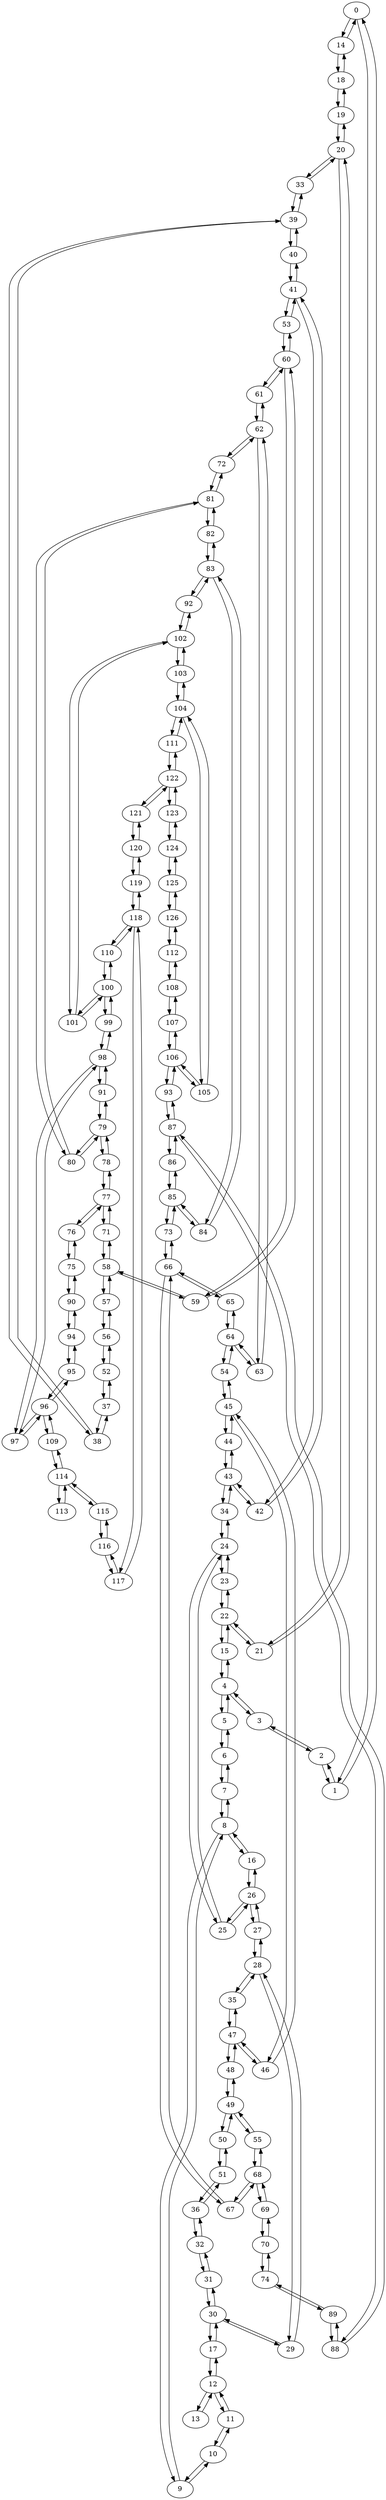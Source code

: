 strict digraph "CNOT error" {
	0 -> 14	["CNOT error"=0.00561];
	0 -> 1	["CNOT error"=0.00808];
	14 -> 0	["CNOT error"=0.00561];
	14 -> 18	["CNOT error"=0.00901];
	1 -> 0	["CNOT error"=0.00808];
	1 -> 2	["CNOT error"=0.00551];
	2 -> 1	["CNOT error"=0.00551];
	2 -> 3	["CNOT error"=0.00438];
	3 -> 2	["CNOT error"=0.00438];
	3 -> 4	["CNOT error"=0.00667];
	4 -> 3	["CNOT error"=0.00667];
	4 -> 5	["CNOT error"=0.0086];
	4 -> 15	["CNOT error"=0.00827];
	5 -> 4	["CNOT error"=0.0086];
	5 -> 6	["CNOT error"=0.00619];
	15 -> 4	["CNOT error"=0.00827];
	15 -> 22	["CNOT error"=0.01394];
	6 -> 5	["CNOT error"=0.00619];
	6 -> 7	["CNOT error"=0.01661];
	7 -> 6	["CNOT error"=0.01661];
	7 -> 8	["CNOT error"=0.01277];
	8 -> 7	["CNOT error"=0.01277];
	8 -> 9	["CNOT error"=0.02435];
	8 -> 16	["CNOT error"=0.00842];
	9 -> 8	["CNOT error"=0.02435];
	9 -> 10	["CNOT error"=0.01014];
	16 -> 8	["CNOT error"=0.00842];
	16 -> 26	["CNOT error"=0.00643];
	10 -> 9	["CNOT error"=0.01014];
	10 -> 11	["CNOT error"=0.07939];
	11 -> 10	["CNOT error"=0.07939];
	11 -> 12	["CNOT error"=0.02648];
	12 -> 11	["CNOT error"=0.02648];
	12 -> 13	["CNOT error"=0.00579];
	12 -> 17	["CNOT error"=0.01438];
	13 -> 12	["CNOT error"=0.00579];
	17 -> 12	["CNOT error"=0.01438];
	17 -> 30	["CNOT error"=0.01405];
	18 -> 14	["CNOT error"=0.00901];
	18 -> 19	["CNOT error"=0.02264];
	22 -> 15	["CNOT error"=0.01394];
	22 -> 21	["CNOT error"=0.00809];
	22 -> 23	["CNOT error"=0.02353];
	26 -> 16	["CNOT error"=0.00643];
	26 -> 25	["CNOT error"=0.00818];
	26 -> 27	["CNOT error"=0.00886];
	30 -> 17	["CNOT error"=0.01405];
	30 -> 29	["CNOT error"=0.01329];
	30 -> 31	["CNOT error"=0.0117];
	19 -> 18	["CNOT error"=0.02264];
	19 -> 20	["CNOT error"=0.01101];
	20 -> 19	["CNOT error"=0.01101];
	20 -> 21	["CNOT error"=0.01586];
	20 -> 33	["CNOT error"=0.00976];
	21 -> 22	["CNOT error"=0.00809];
	21 -> 20	["CNOT error"=0.01586];
	33 -> 20	["CNOT error"=0.00976];
	33 -> 39	["CNOT error"=0.01046];
	23 -> 22	["CNOT error"=0.02353];
	23 -> 24	["CNOT error"=0.01055];
	24 -> 23	["CNOT error"=0.01055];
	24 -> 25	["CNOT error"=0.00687];
	24 -> 34	["CNOT error"=0.0089];
	25 -> 26	["CNOT error"=0.00818];
	25 -> 24	["CNOT error"=0.00687];
	34 -> 24	["CNOT error"=0.0089];
	34 -> 43	["CNOT error"=0.00753];
	27 -> 26	["CNOT error"=0.00886];
	27 -> 28	["CNOT error"=0.00969];
	28 -> 27	["CNOT error"=0.00969];
	28 -> 35	["CNOT error"=0.01308];
	28 -> 29	["CNOT error"=0.01501];
	35 -> 28	["CNOT error"=0.01308];
	35 -> 47	["CNOT error"=0.01298];
	29 -> 30	["CNOT error"=0.01329];
	29 -> 28	["CNOT error"=0.01501];
	31 -> 30	["CNOT error"=0.0117];
	31 -> 32	["CNOT error"=0.01105];
	32 -> 31	["CNOT error"=0.01105];
	32 -> 36	["CNOT error"=0.00516];
	36 -> 32	["CNOT error"=0.00516];
	36 -> 51	["CNOT error"=0.00985];
	39 -> 33	["CNOT error"=0.01046];
	39 -> 38	["CNOT error"=0.01595];
	39 -> 40	["CNOT error"=0.01477];
	43 -> 34	["CNOT error"=0.00753];
	43 -> 42	["CNOT error"=0.00889];
	43 -> 44	["CNOT error"=0.00643];
	47 -> 35	["CNOT error"=0.01298];
	47 -> 46	["CNOT error"=0.01];
	47 -> 48	["CNOT error"=0.0131];
	51 -> 36	["CNOT error"=0.00985];
	51 -> 50	["CNOT error"=0.01168];
	37 -> 52	["CNOT error"=0.01199];
	37 -> 38	["CNOT error"=0.01579];
	52 -> 37	["CNOT error"=0.01199];
	52 -> 56	["CNOT error"=0.03118];
	38 -> 39	["CNOT error"=0.01595];
	38 -> 37	["CNOT error"=0.01579];
	40 -> 39	["CNOT error"=0.01477];
	40 -> 41	["CNOT error"=0.01534];
	41 -> 40	["CNOT error"=0.01534];
	41 -> 53	["CNOT error"=0.00569];
	41 -> 42	["CNOT error"=0.00704];
	53 -> 41	["CNOT error"=0.00569];
	53 -> 60	["CNOT error"=0.005];
	42 -> 43	["CNOT error"=0.00889];
	42 -> 41	["CNOT error"=0.00704];
	44 -> 43	["CNOT error"=0.00643];
	44 -> 45	["CNOT error"=0.00756];
	45 -> 44	["CNOT error"=0.00756];
	45 -> 46	["CNOT error"=0.00856];
	45 -> 54	["CNOT error"=0.01087];
	46 -> 47	["CNOT error"=0.01];
	46 -> 45	["CNOT error"=0.00856];
	54 -> 45	["CNOT error"=0.01087];
	54 -> 64	["CNOT error"=0.0111];
	48 -> 47	["CNOT error"=0.0131];
	48 -> 49	["CNOT error"=0.00958];
	49 -> 48	["CNOT error"=0.00958];
	49 -> 50	["CNOT error"=0.01225];
	49 -> 55	["CNOT error"=0.00859];
	50 -> 51	["CNOT error"=0.01168];
	50 -> 49	["CNOT error"=0.01225];
	55 -> 49	["CNOT error"=0.00859];
	55 -> 68	["CNOT error"=0.00792];
	56 -> 52	["CNOT error"=0.03118];
	56 -> 57	["CNOT error"=0.01981];
	60 -> 53	["CNOT error"=0.005];
	60 -> 59	["CNOT error"=0.01542];
	60 -> 61	["CNOT error"=0.01425];
	64 -> 54	["CNOT error"=0.0111];
	64 -> 63	["CNOT error"=0.01076];
	64 -> 65	["CNOT error"=0.01984];
	68 -> 55	["CNOT error"=0.00792];
	68 -> 67	["CNOT error"=0.01701];
	68 -> 69	["CNOT error"=0.00965];
	57 -> 56	["CNOT error"=0.01981];
	57 -> 58	["CNOT error"=0.0136];
	58 -> 57	["CNOT error"=0.0136];
	58 -> 71	["CNOT error"=0.01628];
	58 -> 59	["CNOT error"=0.01223];
	71 -> 58	["CNOT error"=0.01628];
	71 -> 77	["CNOT error"=0.01404];
	59 -> 60	["CNOT error"=0.01542];
	59 -> 58	["CNOT error"=0.01223];
	61 -> 60	["CNOT error"=0.01425];
	61 -> 62	["CNOT error"=0.00983];
	62 -> 61	["CNOT error"=0.00983];
	62 -> 72	["CNOT error"=0.00781];
	62 -> 63	["CNOT error"=0.00847];
	72 -> 62	["CNOT error"=0.00781];
	72 -> 81	["CNOT error"=0.00792];
	63 -> 64	["CNOT error"=0.01076];
	63 -> 62	["CNOT error"=0.00847];
	65 -> 64	["CNOT error"=0.01984];
	65 -> 66	["CNOT error"=0.01851];
	66 -> 65	["CNOT error"=0.01851];
	66 -> 67	["CNOT error"=0.01688];
	66 -> 73	["CNOT error"=0.0242];
	67 -> 68	["CNOT error"=0.01701];
	67 -> 66	["CNOT error"=0.01688];
	73 -> 66	["CNOT error"=0.0242];
	73 -> 85	["CNOT error"=0.04637];
	69 -> 68	["CNOT error"=0.00965];
	69 -> 70	["CNOT error"=0.00608];
	70 -> 69	["CNOT error"=0.00608];
	70 -> 74	["CNOT error"=0.00545];
	74 -> 70	["CNOT error"=0.00545];
	74 -> 89	["CNOT error"=0.0053];
	77 -> 71	["CNOT error"=0.01404];
	77 -> 76	["CNOT error"=0.00761];
	77 -> 78	["CNOT error"=0.0117];
	81 -> 72	["CNOT error"=0.00792];
	81 -> 80	["CNOT error"=0.01039];
	81 -> 82	["CNOT error"=0.00841];
	85 -> 73	["CNOT error"=0.04637];
	85 -> 84	["CNOT error"=0.03096];
	85 -> 86	["CNOT error"=0.07602];
	89 -> 74	["CNOT error"=0.0053];
	89 -> 88	["CNOT error"=0.01546];
	75 -> 90	["CNOT error"=0.01403];
	75 -> 76	["CNOT error"=0.00763];
	90 -> 75	["CNOT error"=0.01403];
	90 -> 94	["CNOT error"=0.00659];
	76 -> 77	["CNOT error"=0.00761];
	76 -> 75	["CNOT error"=0.00763];
	78 -> 77	["CNOT error"=0.0117];
	78 -> 79	["CNOT error"=0.00793];
	79 -> 78	["CNOT error"=0.00793];
	79 -> 91	["CNOT error"=0.01072];
	79 -> 80	["CNOT error"=0.01296];
	91 -> 79	["CNOT error"=0.01072];
	91 -> 98	["CNOT error"=0.01207];
	80 -> 81	["CNOT error"=0.01039];
	80 -> 79	["CNOT error"=0.01296];
	82 -> 81	["CNOT error"=0.00841];
	82 -> 83	["CNOT error"=0.00995];
	83 -> 82	["CNOT error"=0.00995];
	83 -> 84	["CNOT error"=0.01226];
	83 -> 92	["CNOT error"=0.01162];
	84 -> 85	["CNOT error"=0.03096];
	84 -> 83	["CNOT error"=0.01226];
	92 -> 83	["CNOT error"=0.01162];
	92 -> 102	["CNOT error"=0.01191];
	86 -> 85	["CNOT error"=0.07602];
	86 -> 87	["CNOT error"=0.04694];
	87 -> 86	["CNOT error"=0.04694];
	87 -> 88	["CNOT error"=0.00867];
	87 -> 93	["CNOT error"=0.01565];
	88 -> 89	["CNOT error"=0.01546];
	88 -> 87	["CNOT error"=0.00867];
	93 -> 87	["CNOT error"=0.01565];
	93 -> 106	["CNOT error"=0.01568];
	94 -> 90	["CNOT error"=0.00659];
	94 -> 95	["CNOT error"=0.01822];
	98 -> 91	["CNOT error"=0.01207];
	98 -> 97	["CNOT error"=0.00905];
	98 -> 99	["CNOT error"=0.01471];
	102 -> 92	["CNOT error"=0.01191];
	102 -> 101	["CNOT error"=0.01011];
	102 -> 103	["CNOT error"=0.01171];
	106 -> 93	["CNOT error"=0.01568];
	106 -> 105	["CNOT error"=0.00918];
	106 -> 107	["CNOT error"=0.01066];
	95 -> 94	["CNOT error"=0.01822];
	95 -> 96	["CNOT error"=0.0084];
	96 -> 95	["CNOT error"=0.0084];
	96 -> 97	["CNOT error"=0.01385];
	96 -> 109	["CNOT error"=0.01066];
	97 -> 98	["CNOT error"=0.00905];
	97 -> 96	["CNOT error"=0.01385];
	109 -> 96	["CNOT error"=0.01066];
	109 -> 114	["CNOT error"=0.00983];
	99 -> 98	["CNOT error"=0.01471];
	99 -> 100	["CNOT error"=0.01492];
	100 -> 99	["CNOT error"=0.01492];
	100 -> 110	["CNOT error"=0.00896];
	100 -> 101	["CNOT error"=0.00813];
	110 -> 100	["CNOT error"=0.00896];
	110 -> 118	["CNOT error"=0.01149];
	101 -> 102	["CNOT error"=0.01011];
	101 -> 100	["CNOT error"=0.00813];
	103 -> 102	["CNOT error"=0.01171];
	103 -> 104	["CNOT error"=0.01176];
	104 -> 103	["CNOT error"=0.01176];
	104 -> 105	["CNOT error"=0.01628];
	104 -> 111	["CNOT error"=0.01189];
	105 -> 106	["CNOT error"=0.00918];
	105 -> 104	["CNOT error"=0.01628];
	111 -> 104	["CNOT error"=0.01189];
	111 -> 122	["CNOT error"=0.01659];
	107 -> 106	["CNOT error"=0.01066];
	107 -> 108	["CNOT error"=0.00786];
	108 -> 107	["CNOT error"=0.00786];
	108 -> 112	["CNOT error"=0.00823];
	112 -> 108	["CNOT error"=0.00823];
	112 -> 126	["CNOT error"=0.0158];
	114 -> 109	["CNOT error"=0.00983];
	114 -> 113	["CNOT error"=0.00572];
	114 -> 115	["CNOT error"=0.00622];
	118 -> 110	["CNOT error"=0.01149];
	118 -> 117	["CNOT error"=0.01057];
	118 -> 119	["CNOT error"=0.0065];
	122 -> 111	["CNOT error"=0.01659];
	122 -> 121	["CNOT error"=0.01052];
	122 -> 123	["CNOT error"=0.0083];
	126 -> 112	["CNOT error"=0.0158];
	126 -> 125	["CNOT error"=0.01357];
	113 -> 114	["CNOT error"=0.00572];
	115 -> 114	["CNOT error"=0.00622];
	115 -> 116	["CNOT error"=0.00928];
	116 -> 115	["CNOT error"=0.00928];
	116 -> 117	["CNOT error"=0.01255];
	117 -> 118	["CNOT error"=0.01057];
	117 -> 116	["CNOT error"=0.01255];
	119 -> 118	["CNOT error"=0.0065];
	119 -> 120	["CNOT error"=0.00675];
	120 -> 119	["CNOT error"=0.00675];
	120 -> 121	["CNOT error"=0.01138];
	121 -> 122	["CNOT error"=0.01052];
	121 -> 120	["CNOT error"=0.01138];
	123 -> 122	["CNOT error"=0.0083];
	123 -> 124	["CNOT error"=0.01324];
	124 -> 123	["CNOT error"=0.01324];
	124 -> 125	["CNOT error"=0.01376];
	125 -> 126	["CNOT error"=0.01357];
	125 -> 124	["CNOT error"=0.01376];
}
